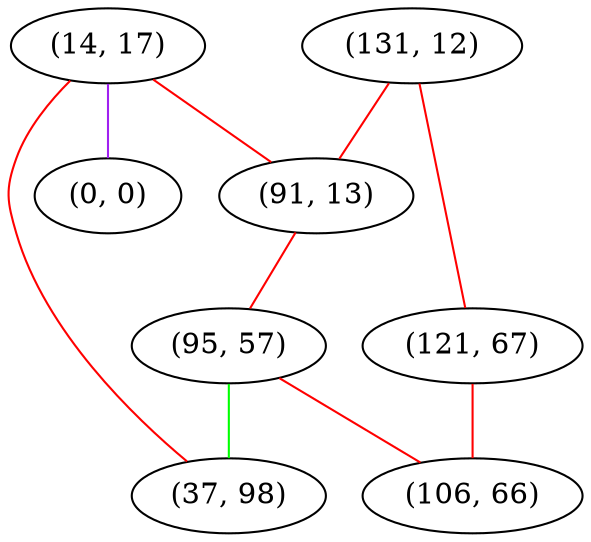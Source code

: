 graph "" {
"(14, 17)";
"(0, 0)";
"(131, 12)";
"(91, 13)";
"(95, 57)";
"(121, 67)";
"(37, 98)";
"(106, 66)";
"(14, 17)" -- "(0, 0)"  [color=purple, key=0, weight=4];
"(14, 17)" -- "(37, 98)"  [color=red, key=0, weight=1];
"(14, 17)" -- "(91, 13)"  [color=red, key=0, weight=1];
"(131, 12)" -- "(121, 67)"  [color=red, key=0, weight=1];
"(131, 12)" -- "(91, 13)"  [color=red, key=0, weight=1];
"(91, 13)" -- "(95, 57)"  [color=red, key=0, weight=1];
"(95, 57)" -- "(106, 66)"  [color=red, key=0, weight=1];
"(95, 57)" -- "(37, 98)"  [color=green, key=0, weight=2];
"(121, 67)" -- "(106, 66)"  [color=red, key=0, weight=1];
}
